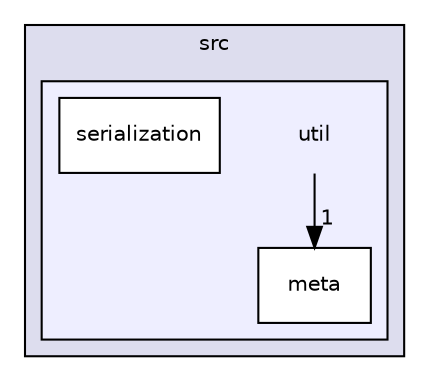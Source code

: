 digraph "src/util" {
  compound=true
  node [ fontsize="10", fontname="Helvetica"];
  edge [ labelfontsize="10", labelfontname="Helvetica"];
  subgraph clusterdir_68267d1309a1af8e8297ef4c3efbcdba {
    graph [ bgcolor="#ddddee", pencolor="black", label="src" fontname="Helvetica", fontsize="10", URL="dir_68267d1309a1af8e8297ef4c3efbcdba.html"]
  subgraph clusterdir_b7878ad5ecbf2506f4125b9d34c97e45 {
    graph [ bgcolor="#eeeeff", pencolor="black", label="" URL="dir_b7878ad5ecbf2506f4125b9d34c97e45.html"];
    dir_b7878ad5ecbf2506f4125b9d34c97e45 [shape=plaintext label="util"];
  dir_e41c41d4e944be6e24cf09de3f3c4b64 [shape=box label="meta" fillcolor="white" style="filled" URL="dir_e41c41d4e944be6e24cf09de3f3c4b64.html"];
  dir_66d1277db49eb5c62baae77076f9c93b [shape=box label="serialization" fillcolor="white" style="filled" URL="dir_66d1277db49eb5c62baae77076f9c93b.html"];
  }
  }
  dir_b7878ad5ecbf2506f4125b9d34c97e45->dir_e41c41d4e944be6e24cf09de3f3c4b64 [headlabel="1", labeldistance=1.5 headhref="dir_000025_000026.html"];
}
